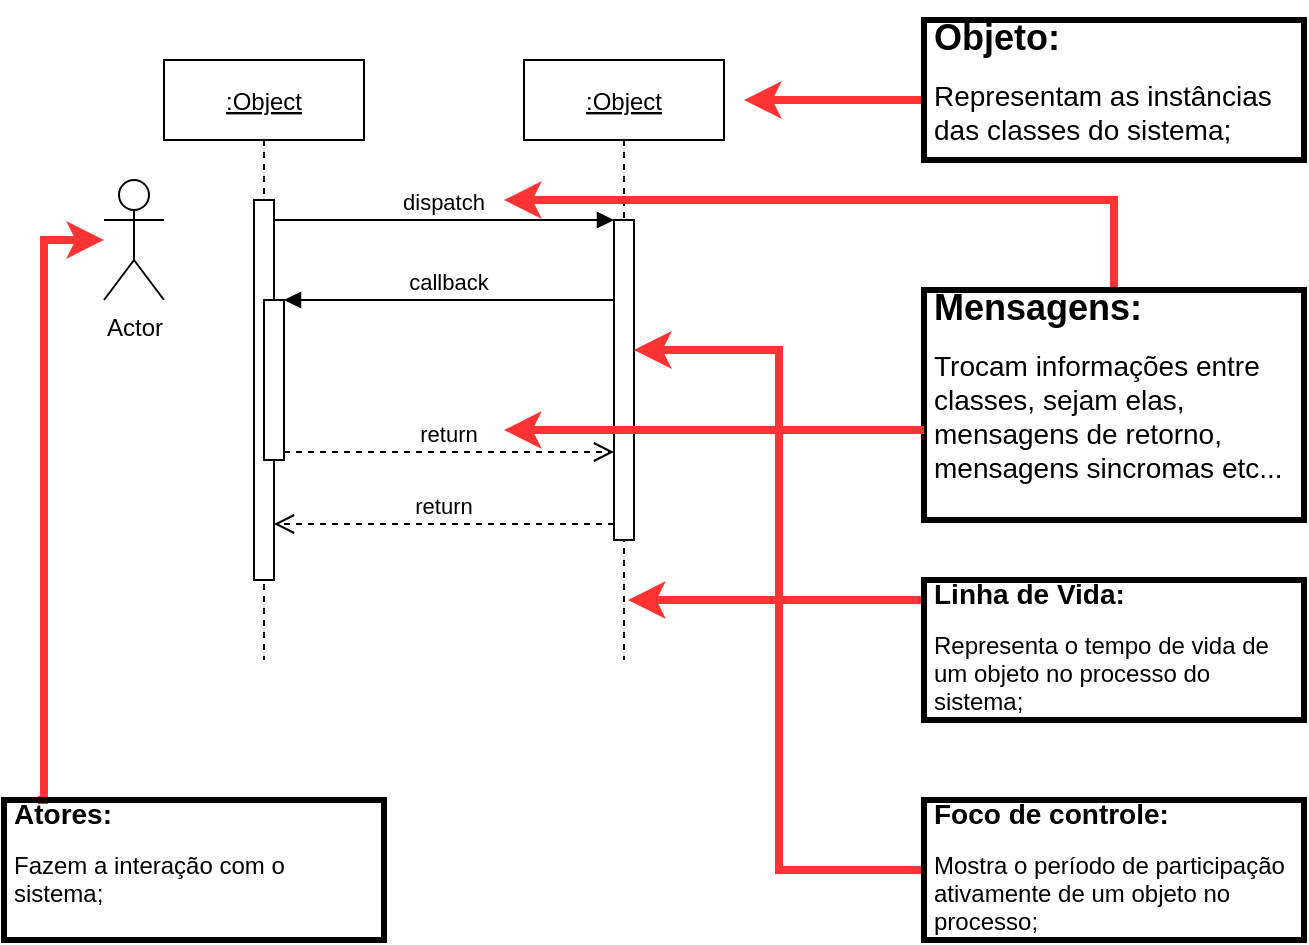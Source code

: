 <mxfile version="13.10.5" type="github">
  <diagram id="kgpKYQtTHZ0yAKxKKP6v" name="Page-1">
    <mxGraphModel dx="862" dy="451" grid="1" gridSize="10" guides="1" tooltips="1" connect="1" arrows="1" fold="1" page="1" pageScale="1" pageWidth="850" pageHeight="1100" math="0" shadow="0">
      <root>
        <mxCell id="0" />
        <mxCell id="1" parent="0" />
        <mxCell id="3nuBFxr9cyL0pnOWT2aG-1" value=":Object" style="shape=umlLifeline;perimeter=lifelinePerimeter;container=1;collapsible=0;recursiveResize=0;rounded=0;shadow=0;strokeWidth=1;fontStyle=4" parent="1" vertex="1">
          <mxGeometry x="120" y="80" width="100" height="300" as="geometry" />
        </mxCell>
        <mxCell id="3nuBFxr9cyL0pnOWT2aG-2" value="" style="points=[];perimeter=orthogonalPerimeter;rounded=0;shadow=0;strokeWidth=1;" parent="3nuBFxr9cyL0pnOWT2aG-1" vertex="1">
          <mxGeometry x="45" y="70" width="10" height="190" as="geometry" />
        </mxCell>
        <mxCell id="3nuBFxr9cyL0pnOWT2aG-4" value="" style="points=[];perimeter=orthogonalPerimeter;rounded=0;shadow=0;strokeWidth=1;" parent="3nuBFxr9cyL0pnOWT2aG-1" vertex="1">
          <mxGeometry x="50" y="120" width="10" height="80" as="geometry" />
        </mxCell>
        <mxCell id="3nuBFxr9cyL0pnOWT2aG-5" value=":Object" style="shape=umlLifeline;perimeter=lifelinePerimeter;container=1;collapsible=0;recursiveResize=0;rounded=0;shadow=0;strokeWidth=1;fontStyle=4" parent="1" vertex="1">
          <mxGeometry x="300" y="80" width="100" height="300" as="geometry" />
        </mxCell>
        <mxCell id="3nuBFxr9cyL0pnOWT2aG-6" value="" style="points=[];perimeter=orthogonalPerimeter;rounded=0;shadow=0;strokeWidth=1;" parent="3nuBFxr9cyL0pnOWT2aG-5" vertex="1">
          <mxGeometry x="45" y="80" width="10" height="160" as="geometry" />
        </mxCell>
        <mxCell id="3nuBFxr9cyL0pnOWT2aG-7" value="return" style="verticalAlign=bottom;endArrow=open;dashed=1;endSize=8;exitX=0;exitY=0.95;shadow=0;strokeWidth=1;" parent="1" source="3nuBFxr9cyL0pnOWT2aG-6" target="3nuBFxr9cyL0pnOWT2aG-2" edge="1">
          <mxGeometry relative="1" as="geometry">
            <mxPoint x="275" y="236" as="targetPoint" />
          </mxGeometry>
        </mxCell>
        <mxCell id="3nuBFxr9cyL0pnOWT2aG-8" value="dispatch" style="verticalAlign=bottom;endArrow=block;entryX=0;entryY=0;shadow=0;strokeWidth=1;" parent="1" source="3nuBFxr9cyL0pnOWT2aG-2" target="3nuBFxr9cyL0pnOWT2aG-6" edge="1">
          <mxGeometry relative="1" as="geometry">
            <mxPoint x="275" y="160" as="sourcePoint" />
          </mxGeometry>
        </mxCell>
        <mxCell id="3nuBFxr9cyL0pnOWT2aG-9" value="callback" style="verticalAlign=bottom;endArrow=block;entryX=1;entryY=0;shadow=0;strokeWidth=1;" parent="1" source="3nuBFxr9cyL0pnOWT2aG-6" target="3nuBFxr9cyL0pnOWT2aG-4" edge="1">
          <mxGeometry relative="1" as="geometry">
            <mxPoint x="240" y="200" as="sourcePoint" />
          </mxGeometry>
        </mxCell>
        <mxCell id="3nuBFxr9cyL0pnOWT2aG-10" value="return" style="verticalAlign=bottom;endArrow=open;dashed=1;endSize=8;exitX=1;exitY=0.95;shadow=0;strokeWidth=1;" parent="1" source="3nuBFxr9cyL0pnOWT2aG-4" target="3nuBFxr9cyL0pnOWT2aG-6" edge="1">
          <mxGeometry relative="1" as="geometry">
            <mxPoint x="240" y="257" as="targetPoint" />
          </mxGeometry>
        </mxCell>
        <mxCell id="dSSjZVjosxQ4OFzO0r_E-4" value="" style="endArrow=classic;html=1;strokeColor=#FF3333;strokeWidth=4;" edge="1" parent="1">
          <mxGeometry width="50" height="50" relative="1" as="geometry">
            <mxPoint x="500" y="100" as="sourcePoint" />
            <mxPoint x="410" y="100" as="targetPoint" />
            <Array as="points">
              <mxPoint x="470" y="100" />
              <mxPoint x="450" y="100" />
            </Array>
          </mxGeometry>
        </mxCell>
        <mxCell id="dSSjZVjosxQ4OFzO0r_E-5" value="&lt;h1 style=&quot;font-size: 14px&quot;&gt;&lt;font style=&quot;font-size: 18px&quot;&gt;Objeto:&lt;/font&gt;&lt;/h1&gt;&lt;h1 style=&quot;font-size: 14px&quot;&gt;&lt;span style=&quot;font-weight: normal&quot;&gt;Representam as instâncias das classes do sistema;&lt;/span&gt;&lt;br&gt;&lt;/h1&gt;" style="text;html=1;fillColor=none;spacing=5;spacingTop=-20;whiteSpace=wrap;overflow=hidden;rounded=0;strokeWidth=3;strokeColor=#000000;" vertex="1" parent="1">
          <mxGeometry x="500" y="60" width="190" height="70" as="geometry" />
        </mxCell>
        <mxCell id="dSSjZVjosxQ4OFzO0r_E-6" value="Actor" style="shape=umlActor;verticalLabelPosition=bottom;verticalAlign=top;html=1;outlineConnect=0;rounded=0;strokeColor=#000000;strokeWidth=1;" vertex="1" parent="1">
          <mxGeometry x="90" y="140" width="30" height="60" as="geometry" />
        </mxCell>
        <mxCell id="dSSjZVjosxQ4OFzO0r_E-9" style="edgeStyle=orthogonalEdgeStyle;rounded=0;orthogonalLoop=1;jettySize=auto;html=1;strokeColor=#FF3333;strokeWidth=4;exitX=0.5;exitY=0;exitDx=0;exitDy=0;" edge="1" parent="1" source="dSSjZVjosxQ4OFzO0r_E-8">
          <mxGeometry relative="1" as="geometry">
            <mxPoint x="290" y="150" as="targetPoint" />
            <mxPoint x="595" y="180" as="sourcePoint" />
            <Array as="points">
              <mxPoint x="595" y="150" />
            </Array>
          </mxGeometry>
        </mxCell>
        <mxCell id="dSSjZVjosxQ4OFzO0r_E-8" value="&lt;h1 style=&quot;font-size: 14px&quot;&gt;&lt;font style=&quot;font-size: 18px&quot;&gt;Mensagens:&lt;/font&gt;&lt;br&gt;&lt;/h1&gt;&lt;h1 style=&quot;font-size: 14px&quot;&gt;&lt;span style=&quot;font-weight: normal&quot;&gt;Trocam informações entre classes, sejam elas, mensagens de retorno, mensagens sincromas etc...&lt;/span&gt;&lt;br&gt;&lt;/h1&gt;" style="text;html=1;fillColor=none;spacing=5;spacingTop=-20;whiteSpace=wrap;overflow=hidden;rounded=0;strokeWidth=3;strokeColor=#000000;" vertex="1" parent="1">
          <mxGeometry x="500" y="195" width="190" height="115" as="geometry" />
        </mxCell>
        <mxCell id="dSSjZVjosxQ4OFzO0r_E-13" style="edgeStyle=orthogonalEdgeStyle;rounded=0;orthogonalLoop=1;jettySize=auto;html=1;strokeColor=#FF3333;strokeWidth=4;" edge="1" parent="1">
          <mxGeometry relative="1" as="geometry">
            <mxPoint x="290" y="265" as="targetPoint" />
            <mxPoint x="500" y="265" as="sourcePoint" />
            <Array as="points" />
          </mxGeometry>
        </mxCell>
        <mxCell id="dSSjZVjosxQ4OFzO0r_E-15" style="edgeStyle=orthogonalEdgeStyle;rounded=0;orthogonalLoop=1;jettySize=auto;html=1;entryX=0.52;entryY=0.9;entryDx=0;entryDy=0;entryPerimeter=0;strokeColor=#FF3333;strokeWidth=4;" edge="1" parent="1" source="dSSjZVjosxQ4OFzO0r_E-14" target="3nuBFxr9cyL0pnOWT2aG-5">
          <mxGeometry relative="1" as="geometry">
            <Array as="points">
              <mxPoint x="480" y="350" />
              <mxPoint x="480" y="350" />
            </Array>
          </mxGeometry>
        </mxCell>
        <mxCell id="dSSjZVjosxQ4OFzO0r_E-14" value="&lt;h1 style=&quot;font-size: 14px&quot;&gt;Linha de Vida:&lt;br&gt;&lt;/h1&gt;Representa o tempo de vida de um objeto no processo do sistema;" style="text;html=1;fillColor=none;spacing=5;spacingTop=-20;whiteSpace=wrap;overflow=hidden;rounded=0;strokeWidth=3;strokeColor=#000000;" vertex="1" parent="1">
          <mxGeometry x="500" y="340" width="190" height="70" as="geometry" />
        </mxCell>
        <mxCell id="dSSjZVjosxQ4OFzO0r_E-17" style="edgeStyle=orthogonalEdgeStyle;rounded=0;orthogonalLoop=1;jettySize=auto;html=1;entryX=1;entryY=0.406;entryDx=0;entryDy=0;entryPerimeter=0;strokeColor=#FF3333;strokeWidth=4;" edge="1" parent="1" source="dSSjZVjosxQ4OFzO0r_E-16" target="3nuBFxr9cyL0pnOWT2aG-6">
          <mxGeometry relative="1" as="geometry" />
        </mxCell>
        <mxCell id="dSSjZVjosxQ4OFzO0r_E-16" value="&lt;h1 style=&quot;font-size: 14px&quot;&gt;Foco de controle:&lt;br&gt;&lt;/h1&gt;Mostra o período de participação ativamente de um objeto no processo;" style="text;html=1;fillColor=none;spacing=5;spacingTop=-20;whiteSpace=wrap;overflow=hidden;rounded=0;strokeWidth=3;strokeColor=#000000;" vertex="1" parent="1">
          <mxGeometry x="500" y="450" width="190" height="70" as="geometry" />
        </mxCell>
        <mxCell id="dSSjZVjosxQ4OFzO0r_E-19" style="edgeStyle=orthogonalEdgeStyle;rounded=0;orthogonalLoop=1;jettySize=auto;html=1;exitX=0.1;exitY=-0.029;exitDx=0;exitDy=0;strokeColor=#FF3333;strokeWidth=4;exitPerimeter=0;" edge="1" parent="1" source="dSSjZVjosxQ4OFzO0r_E-18" target="dSSjZVjosxQ4OFzO0r_E-6">
          <mxGeometry relative="1" as="geometry">
            <Array as="points">
              <mxPoint x="59" y="450" />
              <mxPoint x="60" y="450" />
              <mxPoint x="60" y="170" />
            </Array>
          </mxGeometry>
        </mxCell>
        <mxCell id="dSSjZVjosxQ4OFzO0r_E-18" value="&lt;h1 style=&quot;font-size: 14px&quot;&gt;Atores:&lt;br&gt;&lt;/h1&gt;Fazem a interação com o sistema;" style="text;html=1;fillColor=none;spacing=5;spacingTop=-20;whiteSpace=wrap;overflow=hidden;rounded=0;strokeWidth=3;strokeColor=#000000;" vertex="1" parent="1">
          <mxGeometry x="40" y="450" width="190" height="70" as="geometry" />
        </mxCell>
      </root>
    </mxGraphModel>
  </diagram>
</mxfile>
